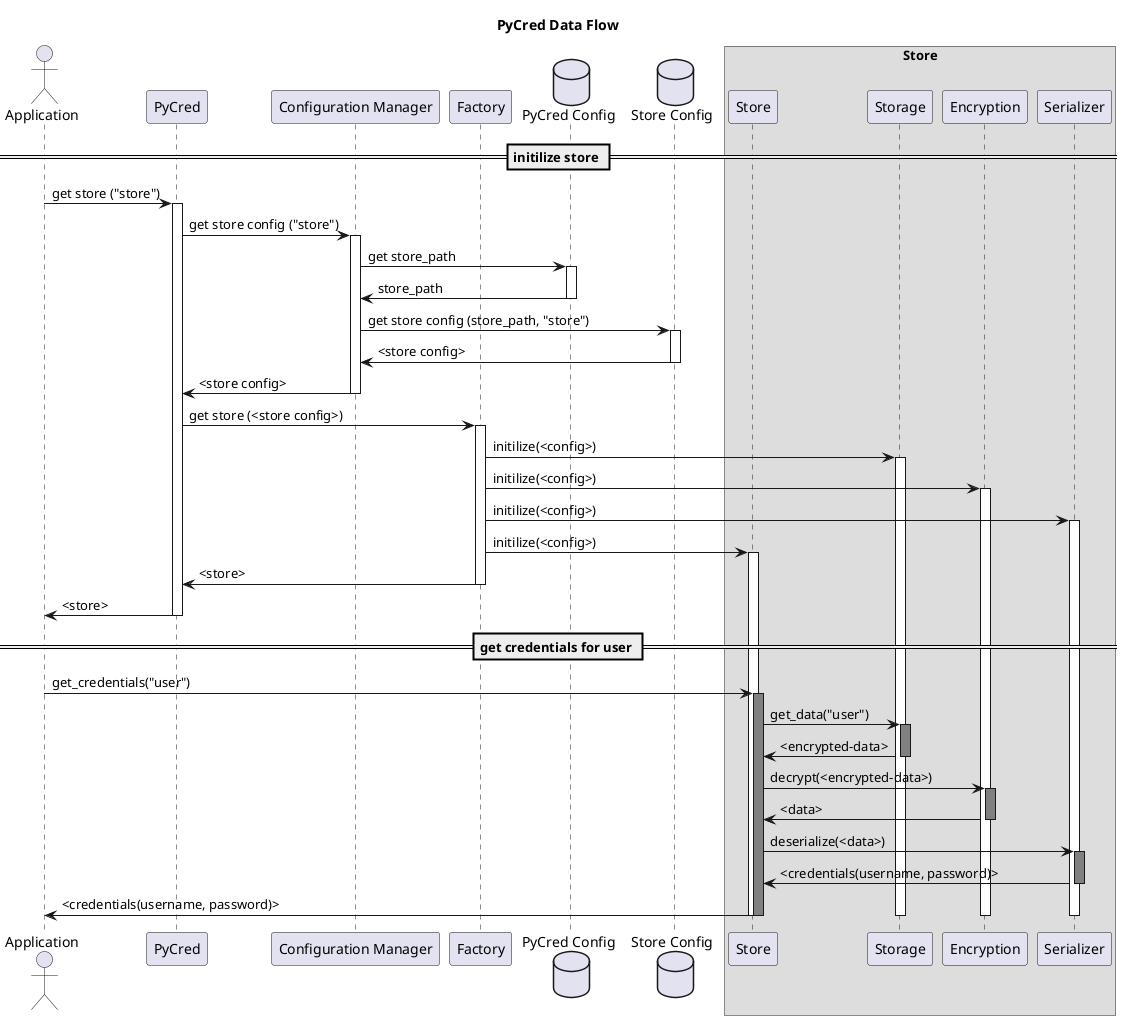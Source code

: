 @startuml

title PyCred Data Flow

actor Application as app
participant PyCred as pycred
participant "Configuration Manager" as cm
participant "Factory" as factory
database "PyCred Config" as config
database "Store Config" as storeconfig
box "Store"
participant "Store" as store
participant "Storage" as storage
participant "Encryption" as encrypt
participant "Serializer" as serializer
end box

== initilize store ==

app -> pycred : get store ("store")
activate pycred

pycred -> cm: get store config ("store")
activate cm

cm -> config : get store_path
activate config
cm <- config : store_path
deactivate config
cm -> storeconfig : get store config (store_path, "store")
activate storeconfig
cm <- storeconfig : <store config>
deactivate storeconfig
pycred <- cm: <store config>
deactivate cm

pycred -> factory: get store (<store config>)
activate factory
factory -> storage : initilize(<config>)
activate storage
factory -> encrypt : initilize(<config>)
activate encrypt
factory -> serializer : initilize(<config>)
activate serializer
factory -> store : initilize(<config>)
activate store
pycred <- factory: <store>
deactivate factory

app <- pycred : <store>
deactivate pycred

== get credentials for user ==

app -> store: get_credentials("user")
activate store #gray

store -> storage : get_data("user")
activate storage #gray
store <- storage : <encrypted-data>
deactivate storage

store -> encrypt : decrypt(<encrypted-data>)
activate encrypt #gray
store <- encrypt : <data>
deactivate encrypt

store -> serializer : deserialize(<data>)
activate serializer #gray
store <- serializer : <credentials(username, password)>
deactivate serializer

app <- store : <credentials(username, password)>
deactivate store

deactivate store
deactivate storage
deactivate encrypt
deactivate serializer


@enduml
